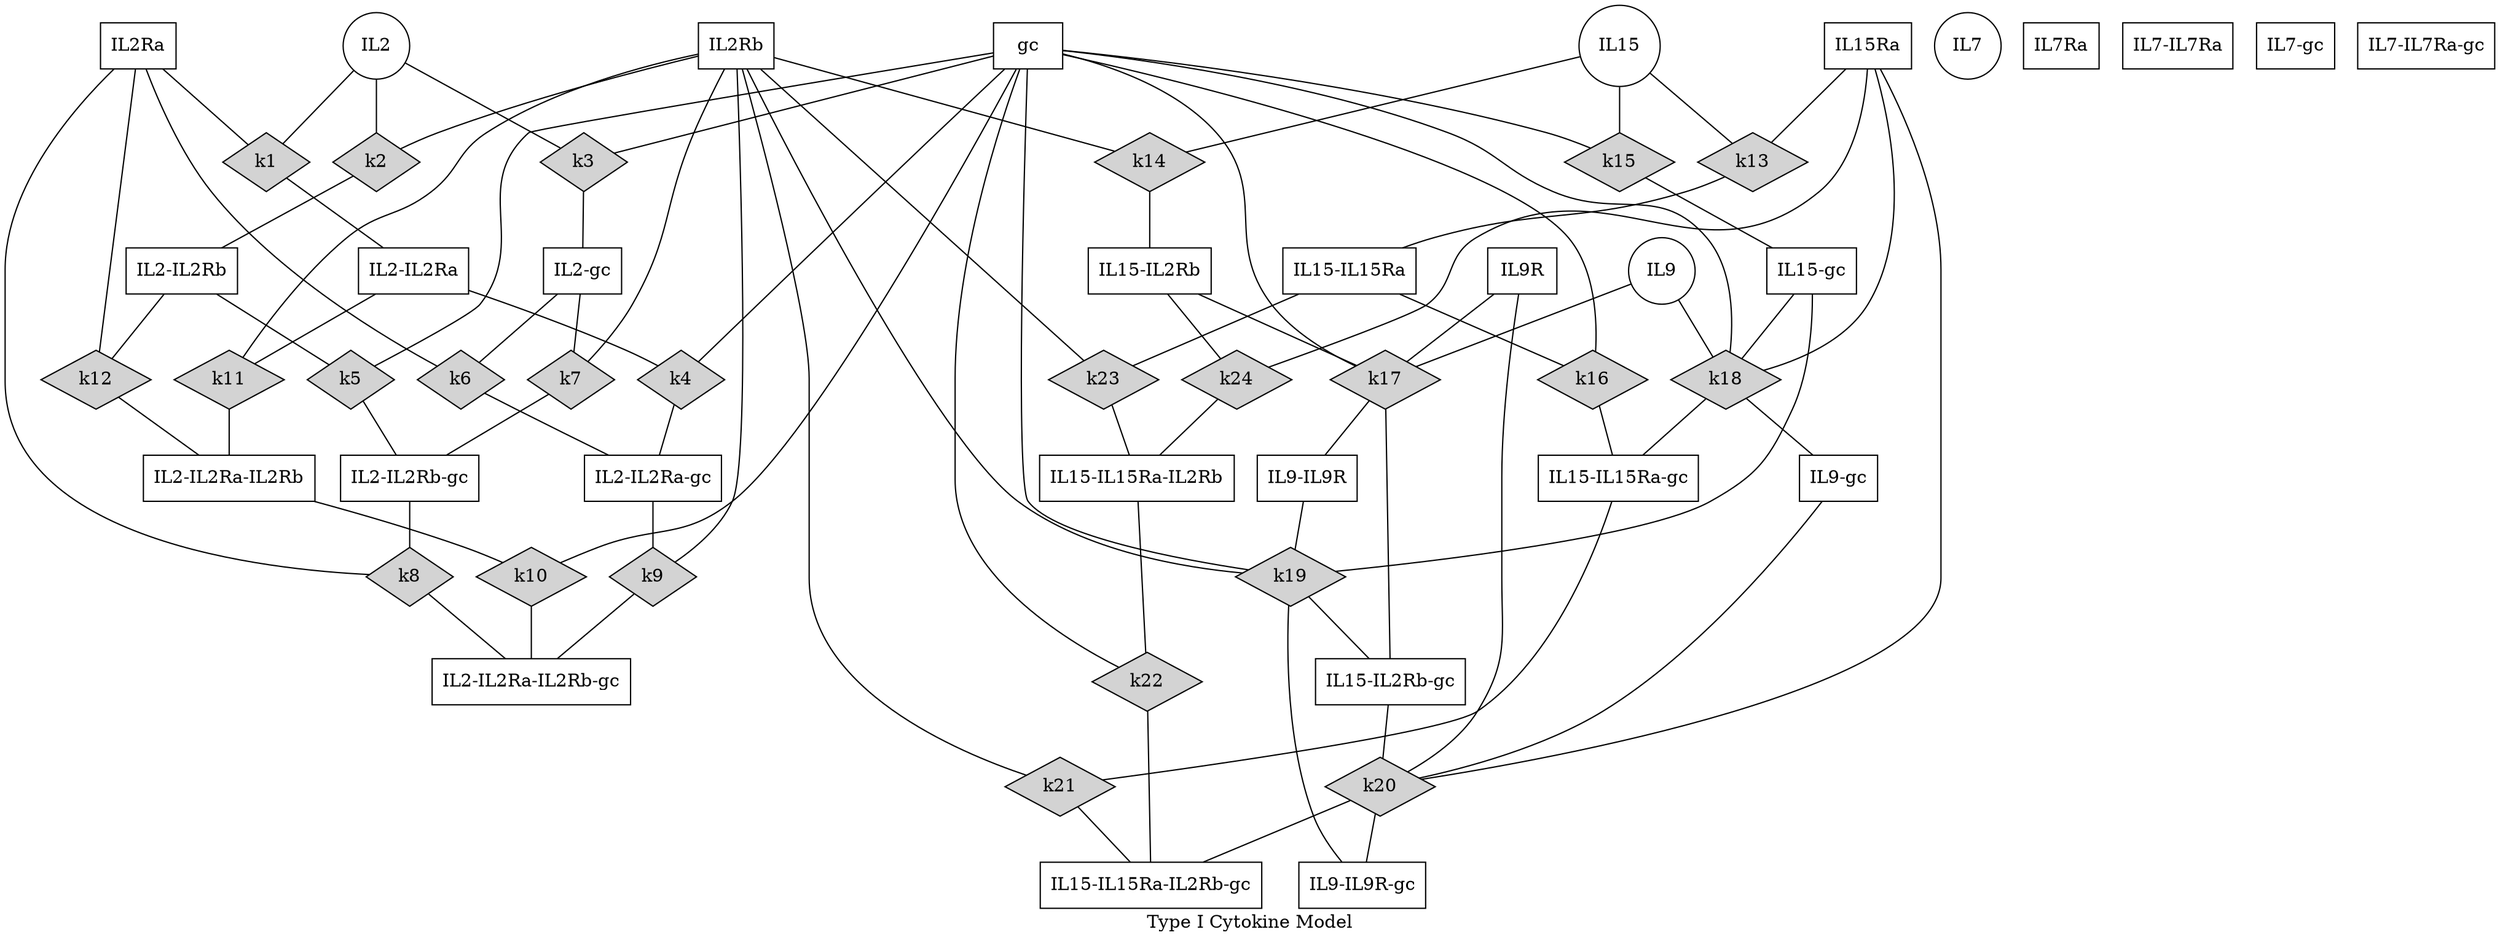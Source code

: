 ##"A few people in the field of genetics are using dot to draw "marriage node diagram"  pedigree drawings.  Here is one I have done of a test pedigree from the FTREE pedigree drawing package (Lion Share was a racehorse)." Contributed by David Duffy.

##Command to get the layout: "dot -Tpng thisfile > thisfile.png"

digraph Ped_Lion_Share           {
# page = "8.2677165,11.692913";
ratio = "auto";
mincross = 2.0;
label = "Type I Cytokine Model";

"IL2"   [shape=circle];
"IL2Ra" [shape=box    ];
"IL2Rb" [shape=box    ];
"gc"    [shape=box    ];
"IL2-IL2Ra" [shape=box];
"IL2-IL2Rb" [shape=box];
"IL2-gc" [shape=box];
"IL2-IL2Ra" [shape=box];
"IL2-IL2Ra" [shape=box];
"IL2-IL2Ra-IL2Rb" [shape=box ];
"IL2-IL2Ra-gc" [shape=box ];
"IL2-IL2Rb-gc" [shape=box ];
"IL2-IL2Ra-IL2Rb-gc" [shape=box ];

"IL15"  [shape=circle];
"IL15Ra"    [shape=box];
"IL15-IL15Ra"   [shape=box];
"IL15-IL2Rb"    [shape=box];
"IL15-gc"   [shape=box];
"IL15-IL15Ra-IL2Rb" [shape=box];
"IL15-IL15Ra-gc"    [shape=box];
"IL15-IL2Rb-gc" [shape=box];
"IL15-IL15Ra-IL2Rb-gc"  [shape=box];

"IL7"   [shape=circle];
"IL7Ra" [shape=box];
"IL7-IL7Ra" [shape=box];
"IL7-gc"    [shape=box];
"IL7-IL7Ra-gc"  [shape=box];

"IL9"   [shape=circle];
"IL9R" [shape=box    ];
"gc"    [shape=box    ];
"IL9-IL9R" [shape=box];
"IL9-gc" [shape=box];
"IL9-IL9R-gc" [shape=box ];


"k1" [shape=diamond,style=filled,height=.1,width=.1];
"IL2" -> "k1" [dir=none,weight=1];
"IL2Ra" -> "k1" [dir=none,weight=1];
"k1" -> "IL2-IL2Ra" [dir=none, weight=2];

"k2" [shape=diamond,style=filled,height=.1,width=.1];
"IL2" -> "k2" [dir=none,weight=1];
"IL2Rb" -> "k2" [dir=none,weight=1];
"k2" -> "IL2-IL2Rb" [dir=none, weight=2];

"k3" [shape=diamond,style=filled,height=.1,width=.1];
"IL2" -> "k3" [dir=none,weight=1];
"gc" -> "k3" [dir=none,weight=1];
"k3" -> "IL2-gc" [dir=none, weight=2];

"k4" [shape=diamond,style=filled,height=.1,width=.1];
"IL2-IL2Ra" -> "k4" [dir=none,weight=1];
"gc" -> "k4" [dir=none,weight=1];
"k4" -> "IL2-IL2Ra-gc" [dir=none, weight=2];

"k5" [shape=diamond,style=filled,height=.1,width=.1];
"IL2-IL2Rb" -> "k5" [dir=none,weight=1];
"gc" -> "k5" [dir=none,weight=1];
"k5" -> "IL2-IL2Rb-gc" [dir=none, weight=2];

"k6" [shape=diamond,style=filled,height=.1,width=.1];
"IL2-gc" -> "k6" [dir=none,weight=1];
"IL2Ra" -> "k6" [dir=none,weight=1];
"k6" -> "IL2-IL2Ra-gc" [dir=none, weight=2];

"k7" [shape=diamond,style=filled,height=.1,width=.1];
"IL2-gc" -> "k7" [dir=none,weight=1];
"IL2Rb" -> "k7" [dir=none,weight=1];
"k7" -> "IL2-IL2Rb-gc" [dir=none, weight=2];

"k8" [shape=diamond,style=filled,height=.1,width=.1];
"IL2-IL2Rb-gc" -> "k8" [dir=none,weight=1];
"IL2Ra" -> "k8" [dir=none,weight=1];
"k8" -> "IL2-IL2Ra-IL2Rb-gc" [dir=none, weight=2];

"k9" [shape=diamond,style=filled,height=.1,width=.1];
"IL2-IL2Ra-gc" -> "k9" [dir=none,weight=1];
"IL2Rb" -> "k9" [dir=none,weight=1];
"k9" -> "IL2-IL2Ra-IL2Rb-gc" [dir=none, weight=2];

"k10" [shape=diamond,style=filled,height=.1,width=.1];
"IL2-IL2Ra-IL2Rb" -> "k10" [dir=none,weight=1];
"gc" -> "k10" [dir=none,weight=1];
"k10" -> "IL2-IL2Ra-IL2Rb-gc" [dir=none, weight=2];

"k11" [shape=diamond,style=filled,height=.1,width=.1];
"IL2-IL2Ra" -> "k11" [dir=none,weight=1];
"IL2Rb" -> "k11" [dir=none,weight=1];
"k11" -> "IL2-IL2Ra-IL2Rb" [dir=none, weight=2];

"k12" [shape=diamond,style=filled,height=.1,width=.1];
"IL2-IL2Rb" -> "k12" [dir=none,weight=1];
"IL2Ra" -> "k12" [dir=none,weight=1];
"k12" -> "IL2-IL2Ra-IL2Rb" [dir=none, weight=2];

"k13" [shape=diamond,style=filled,height=.1,width=.1];
"IL15" -> "k13" [dir=none,weight=1];
"IL15Ra" -> "k13" [dir=none,weight=1];
"k13" -> "IL15-IL15Ra" [dir=none, weight=2];

"k14" [shape=diamond,style=filled,height=.1,width=.1];
"IL15" -> "k14" [dir=none,weight=1];
"IL2Rb" -> "k14" [dir=none,weight=1];
"k14" -> "IL15-IL2Rb" [dir=none, weight=2];

"k15" [shape=diamond,style=filled,height=.1,width=.1];
"IL15" -> "k15" [dir=none,weight=1];
"gc" -> "k15" [dir=none,weight=1];
"k15" -> "IL15-gc" [dir=none, weight=2];

"k16" [shape=diamond,style=filled,height=.1,width=.1];
"IL15-IL15Ra" -> "k16" [dir=none,weight=1];
"gc" -> "k16" [dir=none,weight=1];
"k16" -> "IL15-IL15Ra-gc" [dir=none, weight=2];

"k17" [shape=diamond,style=filled,height=.1,width=.1];
"IL15-IL2Rb" -> "k17" [dir=none,weight=1];
"gc" -> "k17" [dir=none,weight=1];
"k17" -> "IL15-IL2Rb-gc" [dir=none, weight=2];

"k18" [shape=diamond,style=filled,height=.1,width=.1];
"IL15-gc" -> "k18" [dir=none,weight=1];
"IL15Ra" -> "k18" [dir=none,weight=1];
"k18" -> "IL15-IL15Ra-gc" [dir=none, weight=2];

"k19" [shape=diamond,style=filled,height=.1,width=.1];
"IL15-gc" -> "k19" [dir=none,weight=1];
"IL2Rb" -> "k19" [dir=none,weight=1];
"k19" -> "IL15-IL2Rb-gc" [dir=none, weight=2];

"k20" [shape=diamond,style=filled,height=.1,width=.1];
"IL15-IL2Rb-gc" -> "k20" [dir=none,weight=1];
"IL15Ra" -> "k20" [dir=none,weight=1];
"k20" -> "IL15-IL15Ra-IL2Rb-gc" [dir=none, weight=2];

"k21" [shape=diamond,style=filled,height=.1,width=.1];
"IL15-IL15Ra-gc" -> "k21" [dir=none,weight=1];
"IL2Rb" -> "k21" [dir=none,weight=1];
"k21" -> "IL15-IL15Ra-IL2Rb-gc" [dir=none, weight=2];

"k22" [shape=diamond,style=filled,height=.1,width=.1];
"IL15-IL15Ra-IL2Rb" -> "k22" [dir=none,weight=1];
"gc" -> "k22" [dir=none,weight=1];
"k22" -> "IL15-IL15Ra-IL2Rb-gc" [dir=none, weight=2];

"k23" [shape=diamond,style=filled,height=.1,width=.1];
"IL15-IL15Ra" -> "k23" [dir=none,weight=1];
"IL2Rb" -> "k23" [dir=none,weight=1];
"k23" -> "IL15-IL15Ra-IL2Rb" [dir=none, weight=2];

"k24" [shape=diamond,style=filled,height=.1,width=.1];
"IL15-IL2Rb" -> "k24" [dir=none,weight=1];
"IL15Ra" -> "k24" [dir=none,weight=1];
"k24" -> "IL15-IL15Ra-IL2Rb" [dir=none, weight=2];

"k17" [shape=diamond,style=filled,height=.1,width=.1];
"IL9" -> "k17" [dir=none,weight=1];
"IL9R" -> "k17" [dir=none,weight=1];
"k17" -> "IL9-IL9R" [dir=none, weight=2];

"k18" [shape=diamond,style=filled,height=.1,width=.1];
"IL9" -> "k18" [dir=none,weight=1];
"gc" -> "k18" [dir=none,weight=1];
"k18" -> "IL9-gc" [dir=none, weight=2];

"k19" [shape=diamond,style=filled,height=.1,width=.1];
"IL9-IL9R" -> "k19" [dir=none,weight=1];
"gc" -> "k19" [dir=none,weight=1];
"k19" -> "IL9-IL9R-gc" [dir=none, weight=2];

"k20" [shape=diamond,style=filled,height=.1,width=.1];
"IL9-gc" -> "k20" [dir=none,weight=1];
"IL9R" -> "k20" [dir=none,weight=1];
"k20" -> "IL9-IL9R-gc" [dir=none, weight=2];

}
